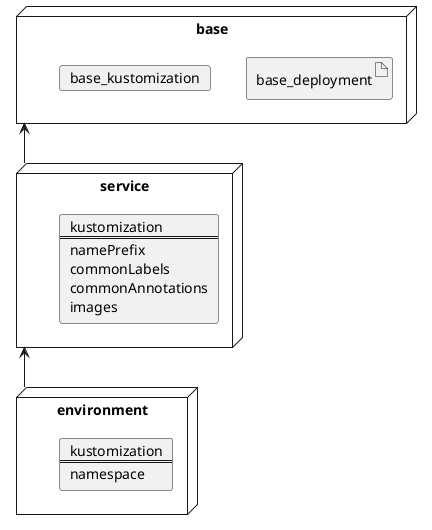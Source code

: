 @startuml
node base {
  artifact base_deployment as deployment
  card base_kustomization as kustomization
}

node service {
  card service_kustomization [
    kustomization
    ====
    namePrefix
    commonLabels
    commonAnnotations
    images
  ]
}

node environment {
  card environment_kustomization [
    kustomization
    ====
    namespace
  ]
}

base <-- service
service <-- environment
@enduml
